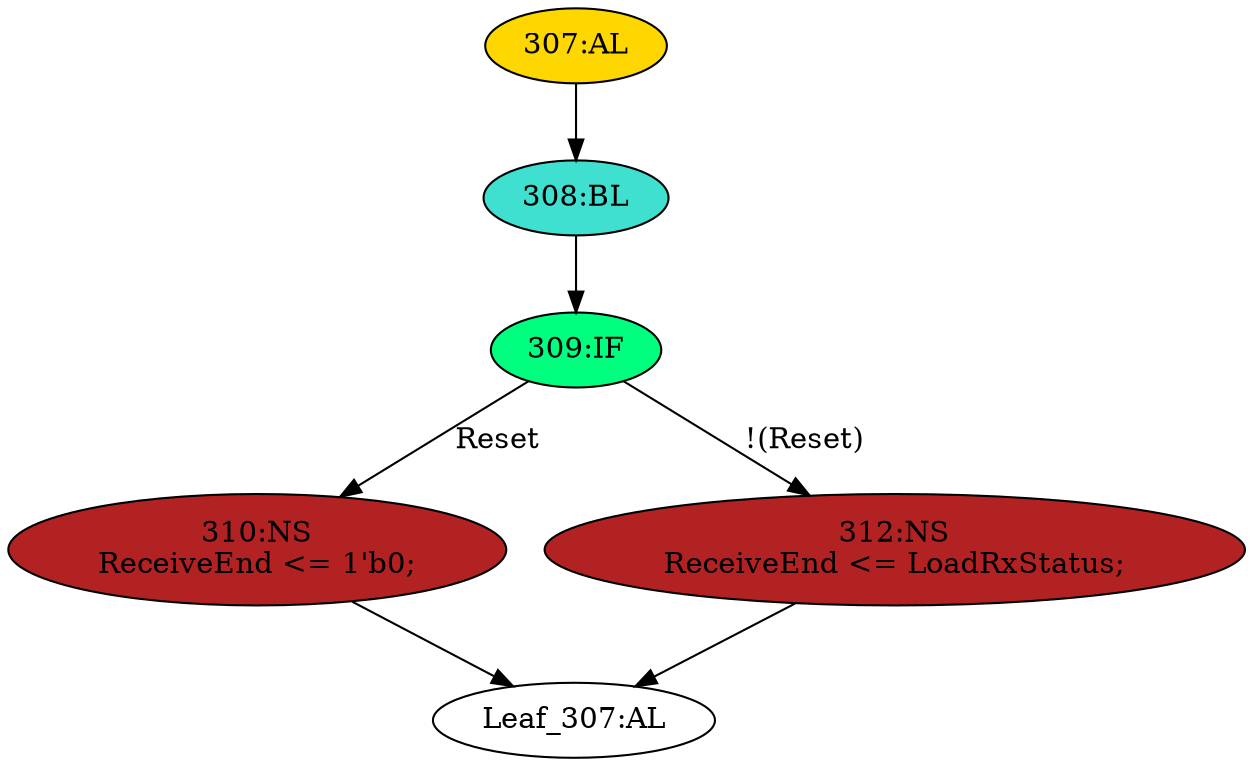 strict digraph "" {
	node [label="\N"];
	"307:AL"	 [ast="<pyverilog.vparser.ast.Always object at 0x7f78823fda50>",
		clk_sens=True,
		fillcolor=gold,
		label="307:AL",
		sens="['MRxClk', 'Reset']",
		statements="[]",
		style=filled,
		typ=Always,
		use_var="['Reset', 'LoadRxStatus']"];
	"308:BL"	 [ast="<pyverilog.vparser.ast.Block object at 0x7f7882400550>",
		fillcolor=turquoise,
		label="308:BL",
		statements="[]",
		style=filled,
		typ=Block];
	"307:AL" -> "308:BL"	 [cond="[]",
		lineno=None];
	"310:NS"	 [ast="<pyverilog.vparser.ast.NonblockingSubstitution object at 0x7f78824009d0>",
		fillcolor=firebrick,
		label="310:NS
ReceiveEnd <= 1'b0;",
		statements="[<pyverilog.vparser.ast.NonblockingSubstitution object at 0x7f78824009d0>]",
		style=filled,
		typ=NonblockingSubstitution];
	"Leaf_307:AL"	 [def_var="['ReceiveEnd']",
		label="Leaf_307:AL"];
	"310:NS" -> "Leaf_307:AL"	 [cond="[]",
		lineno=None];
	"312:NS"	 [ast="<pyverilog.vparser.ast.NonblockingSubstitution object at 0x7f7882400810>",
		fillcolor=firebrick,
		label="312:NS
ReceiveEnd <= LoadRxStatus;",
		statements="[<pyverilog.vparser.ast.NonblockingSubstitution object at 0x7f7882400810>]",
		style=filled,
		typ=NonblockingSubstitution];
	"312:NS" -> "Leaf_307:AL"	 [cond="[]",
		lineno=None];
	"309:IF"	 [ast="<pyverilog.vparser.ast.IfStatement object at 0x7f7882400310>",
		fillcolor=springgreen,
		label="309:IF",
		statements="[]",
		style=filled,
		typ=IfStatement];
	"309:IF" -> "310:NS"	 [cond="['Reset']",
		label=Reset,
		lineno=309];
	"309:IF" -> "312:NS"	 [cond="['Reset']",
		label="!(Reset)",
		lineno=309];
	"308:BL" -> "309:IF"	 [cond="[]",
		lineno=None];
}
